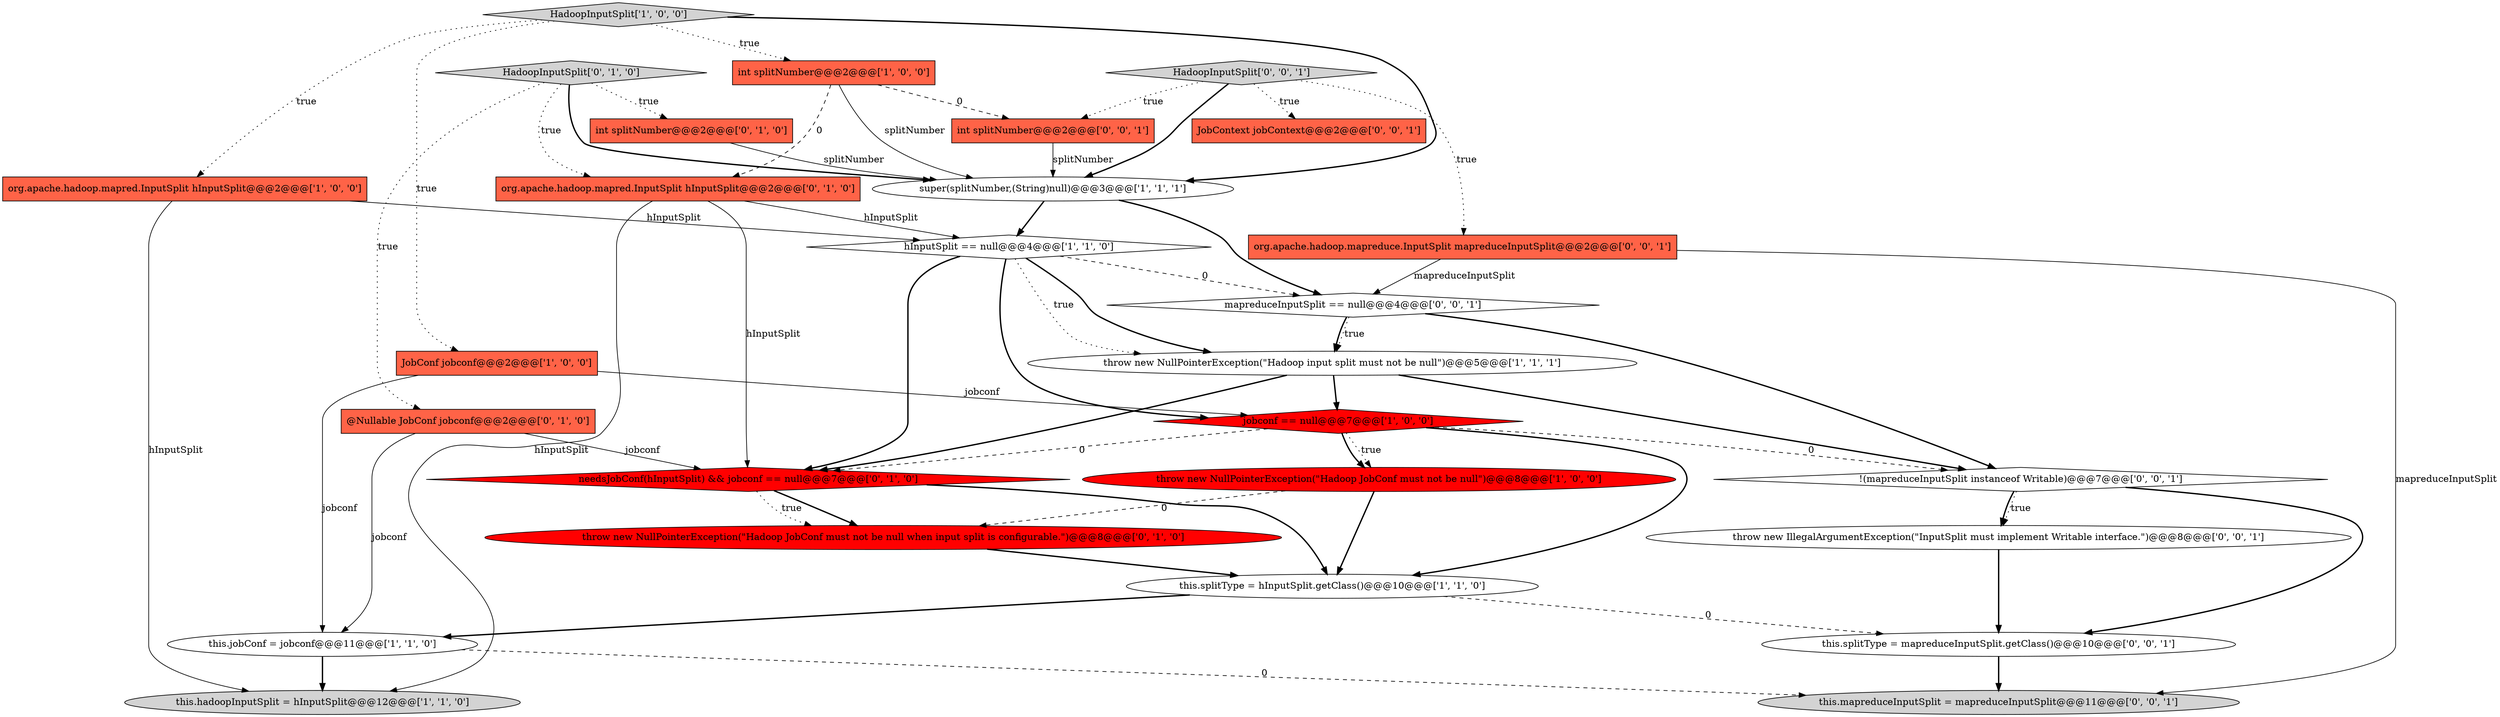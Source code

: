 digraph {
16 [style = filled, label = "int splitNumber@@@2@@@['0', '1', '0']", fillcolor = tomato, shape = box image = "AAA0AAABBB2BBB"];
10 [style = filled, label = "throw new NullPointerException(\"Hadoop input split must not be null\")@@@5@@@['1', '1', '1']", fillcolor = white, shape = ellipse image = "AAA0AAABBB1BBB"];
9 [style = filled, label = "this.jobConf = jobconf@@@11@@@['1', '1', '0']", fillcolor = white, shape = ellipse image = "AAA0AAABBB1BBB"];
21 [style = filled, label = "mapreduceInputSplit == null@@@4@@@['0', '0', '1']", fillcolor = white, shape = diamond image = "AAA0AAABBB3BBB"];
15 [style = filled, label = "needsJobConf(hInputSplit) && jobconf == null@@@7@@@['0', '1', '0']", fillcolor = red, shape = diamond image = "AAA1AAABBB2BBB"];
2 [style = filled, label = "org.apache.hadoop.mapred.InputSplit hInputSplit@@@2@@@['1', '0', '0']", fillcolor = tomato, shape = box image = "AAA0AAABBB1BBB"];
22 [style = filled, label = "throw new IllegalArgumentException(\"InputSplit must implement Writable interface.\")@@@8@@@['0', '0', '1']", fillcolor = white, shape = ellipse image = "AAA0AAABBB3BBB"];
26 [style = filled, label = "int splitNumber@@@2@@@['0', '0', '1']", fillcolor = tomato, shape = box image = "AAA0AAABBB3BBB"];
24 [style = filled, label = "!(mapreduceInputSplit instanceof Writable)@@@7@@@['0', '0', '1']", fillcolor = white, shape = diamond image = "AAA0AAABBB3BBB"];
5 [style = filled, label = "this.splitType = hInputSplit.getClass()@@@10@@@['1', '1', '0']", fillcolor = white, shape = ellipse image = "AAA0AAABBB1BBB"];
11 [style = filled, label = "throw new NullPointerException(\"Hadoop JobConf must not be null\")@@@8@@@['1', '0', '0']", fillcolor = red, shape = ellipse image = "AAA1AAABBB1BBB"];
6 [style = filled, label = "HadoopInputSplit['1', '0', '0']", fillcolor = lightgray, shape = diamond image = "AAA0AAABBB1BBB"];
13 [style = filled, label = "throw new NullPointerException(\"Hadoop JobConf must not be null when input split is configurable.\")@@@8@@@['0', '1', '0']", fillcolor = red, shape = ellipse image = "AAA1AAABBB2BBB"];
0 [style = filled, label = "JobConf jobconf@@@2@@@['1', '0', '0']", fillcolor = tomato, shape = box image = "AAA0AAABBB1BBB"];
3 [style = filled, label = "hInputSplit == null@@@4@@@['1', '1', '0']", fillcolor = white, shape = diamond image = "AAA0AAABBB1BBB"];
1 [style = filled, label = "jobconf == null@@@7@@@['1', '0', '0']", fillcolor = red, shape = diamond image = "AAA1AAABBB1BBB"];
18 [style = filled, label = "org.apache.hadoop.mapreduce.InputSplit mapreduceInputSplit@@@2@@@['0', '0', '1']", fillcolor = tomato, shape = box image = "AAA0AAABBB3BBB"];
25 [style = filled, label = "this.splitType = mapreduceInputSplit.getClass()@@@10@@@['0', '0', '1']", fillcolor = white, shape = ellipse image = "AAA0AAABBB3BBB"];
7 [style = filled, label = "int splitNumber@@@2@@@['1', '0', '0']", fillcolor = tomato, shape = box image = "AAA1AAABBB1BBB"];
8 [style = filled, label = "super(splitNumber,(String)null)@@@3@@@['1', '1', '1']", fillcolor = white, shape = ellipse image = "AAA0AAABBB1BBB"];
17 [style = filled, label = "org.apache.hadoop.mapred.InputSplit hInputSplit@@@2@@@['0', '1', '0']", fillcolor = tomato, shape = box image = "AAA1AAABBB2BBB"];
19 [style = filled, label = "this.mapreduceInputSplit = mapreduceInputSplit@@@11@@@['0', '0', '1']", fillcolor = lightgray, shape = ellipse image = "AAA0AAABBB3BBB"];
12 [style = filled, label = "@Nullable JobConf jobconf@@@2@@@['0', '1', '0']", fillcolor = tomato, shape = box image = "AAA0AAABBB2BBB"];
20 [style = filled, label = "JobContext jobContext@@@2@@@['0', '0', '1']", fillcolor = tomato, shape = box image = "AAA0AAABBB3BBB"];
4 [style = filled, label = "this.hadoopInputSplit = hInputSplit@@@12@@@['1', '1', '0']", fillcolor = lightgray, shape = ellipse image = "AAA0AAABBB1BBB"];
14 [style = filled, label = "HadoopInputSplit['0', '1', '0']", fillcolor = lightgray, shape = diamond image = "AAA0AAABBB2BBB"];
23 [style = filled, label = "HadoopInputSplit['0', '0', '1']", fillcolor = lightgray, shape = diamond image = "AAA0AAABBB3BBB"];
1->5 [style = bold, label=""];
21->10 [style = bold, label=""];
0->9 [style = solid, label="jobconf"];
22->25 [style = bold, label=""];
15->13 [style = bold, label=""];
18->19 [style = solid, label="mapreduceInputSplit"];
10->15 [style = bold, label=""];
14->12 [style = dotted, label="true"];
3->1 [style = bold, label=""];
5->9 [style = bold, label=""];
3->21 [style = dashed, label="0"];
7->17 [style = dashed, label="0"];
10->24 [style = bold, label=""];
1->15 [style = dashed, label="0"];
12->15 [style = solid, label="jobconf"];
9->4 [style = bold, label=""];
1->11 [style = dotted, label="true"];
3->10 [style = dotted, label="true"];
8->3 [style = bold, label=""];
18->21 [style = solid, label="mapreduceInputSplit"];
3->15 [style = bold, label=""];
21->24 [style = bold, label=""];
5->25 [style = dashed, label="0"];
21->10 [style = dotted, label="true"];
23->8 [style = bold, label=""];
24->22 [style = bold, label=""];
17->4 [style = solid, label="hInputSplit"];
17->15 [style = solid, label="hInputSplit"];
15->5 [style = bold, label=""];
1->11 [style = bold, label=""];
17->3 [style = solid, label="hInputSplit"];
15->13 [style = dotted, label="true"];
9->19 [style = dashed, label="0"];
14->16 [style = dotted, label="true"];
14->17 [style = dotted, label="true"];
3->10 [style = bold, label=""];
11->5 [style = bold, label=""];
23->20 [style = dotted, label="true"];
11->13 [style = dashed, label="0"];
23->26 [style = dotted, label="true"];
6->2 [style = dotted, label="true"];
2->3 [style = solid, label="hInputSplit"];
23->18 [style = dotted, label="true"];
2->4 [style = solid, label="hInputSplit"];
16->8 [style = solid, label="splitNumber"];
7->8 [style = solid, label="splitNumber"];
1->24 [style = dashed, label="0"];
24->25 [style = bold, label=""];
24->22 [style = dotted, label="true"];
6->8 [style = bold, label=""];
25->19 [style = bold, label=""];
26->8 [style = solid, label="splitNumber"];
13->5 [style = bold, label=""];
6->7 [style = dotted, label="true"];
0->1 [style = solid, label="jobconf"];
8->21 [style = bold, label=""];
14->8 [style = bold, label=""];
6->0 [style = dotted, label="true"];
7->26 [style = dashed, label="0"];
10->1 [style = bold, label=""];
12->9 [style = solid, label="jobconf"];
}
